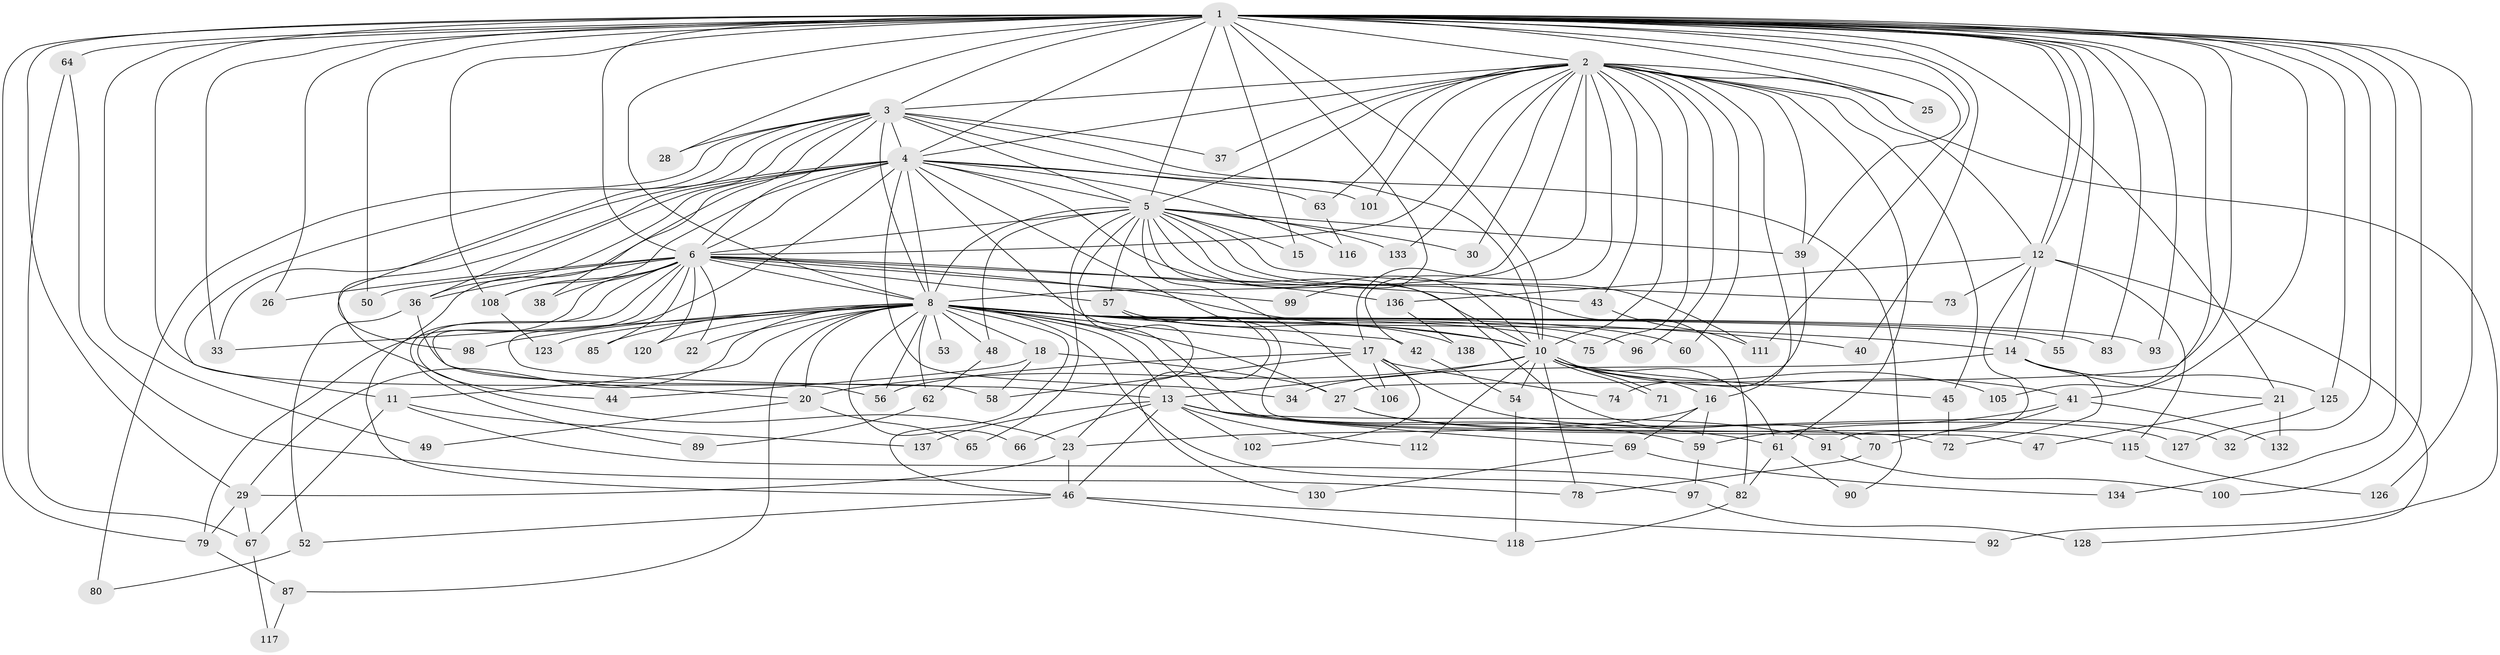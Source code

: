 // Generated by graph-tools (version 1.1) at 2025/51/02/27/25 19:51:47]
// undirected, 108 vertices, 248 edges
graph export_dot {
graph [start="1"]
  node [color=gray90,style=filled];
  1 [super="+7"];
  2 [super="+129"];
  3 [super="+24"];
  4 [super="+107"];
  5 [super="+35"];
  6 [super="+110"];
  8 [super="+9"];
  10 [super="+51"];
  11 [super="+94"];
  12 [super="+81"];
  13 [super="+77"];
  14 [super="+19"];
  15;
  16;
  17;
  18 [super="+76"];
  20 [super="+31"];
  21;
  22;
  23 [super="+119"];
  25;
  26;
  27;
  28;
  29 [super="+121"];
  30;
  32;
  33 [super="+124"];
  34;
  36 [super="+109"];
  37;
  38;
  39 [super="+113"];
  40;
  41 [super="+88"];
  42;
  43 [super="+131"];
  44;
  45;
  46 [super="+103"];
  47;
  48;
  49;
  50;
  52;
  53;
  54;
  55;
  56 [super="+122"];
  57 [super="+95"];
  58 [super="+114"];
  59;
  60;
  61;
  62;
  63;
  64 [super="+104"];
  65;
  66;
  67 [super="+68"];
  69;
  70;
  71;
  72 [super="+84"];
  73;
  74;
  75;
  78;
  79 [super="+86"];
  80;
  82 [super="+135"];
  83;
  85;
  87;
  89;
  90;
  91;
  92;
  93;
  96;
  97;
  98;
  99;
  100;
  101;
  102;
  105;
  106;
  108;
  111;
  112;
  115;
  116;
  117;
  118;
  120;
  123;
  125;
  126;
  127;
  128;
  130;
  132;
  133;
  134;
  136;
  137;
  138;
  1 -- 2 [weight=2];
  1 -- 3 [weight=3];
  1 -- 4 [weight=2];
  1 -- 5 [weight=2];
  1 -- 6 [weight=2];
  1 -- 8 [weight=4];
  1 -- 10 [weight=2];
  1 -- 12;
  1 -- 12;
  1 -- 25;
  1 -- 27;
  1 -- 29;
  1 -- 32;
  1 -- 40;
  1 -- 56;
  1 -- 64 [weight=2];
  1 -- 93;
  1 -- 100;
  1 -- 105;
  1 -- 108;
  1 -- 111;
  1 -- 126;
  1 -- 134;
  1 -- 15;
  1 -- 83;
  1 -- 21;
  1 -- 26;
  1 -- 28;
  1 -- 99;
  1 -- 39;
  1 -- 41;
  1 -- 49;
  1 -- 50;
  1 -- 55;
  1 -- 125;
  1 -- 79;
  1 -- 33;
  2 -- 3;
  2 -- 4;
  2 -- 5;
  2 -- 6;
  2 -- 8 [weight=2];
  2 -- 10;
  2 -- 16;
  2 -- 17;
  2 -- 25;
  2 -- 30;
  2 -- 37;
  2 -- 39;
  2 -- 42;
  2 -- 43;
  2 -- 45;
  2 -- 60;
  2 -- 63;
  2 -- 75;
  2 -- 92;
  2 -- 96;
  2 -- 101;
  2 -- 133;
  2 -- 61;
  2 -- 12;
  3 -- 4;
  3 -- 5;
  3 -- 6;
  3 -- 8 [weight=2];
  3 -- 10;
  3 -- 11;
  3 -- 28;
  3 -- 36;
  3 -- 37;
  3 -- 38;
  3 -- 80;
  3 -- 90;
  3 -- 98;
  4 -- 5;
  4 -- 6;
  4 -- 8 [weight=2];
  4 -- 10;
  4 -- 33;
  4 -- 34;
  4 -- 46;
  4 -- 47;
  4 -- 63;
  4 -- 101;
  4 -- 108;
  4 -- 116;
  4 -- 23;
  4 -- 13;
  4 -- 36;
  4 -- 72;
  5 -- 6;
  5 -- 8 [weight=3];
  5 -- 10;
  5 -- 15;
  5 -- 23;
  5 -- 30;
  5 -- 48;
  5 -- 57 [weight=2];
  5 -- 73;
  5 -- 106;
  5 -- 111;
  5 -- 133;
  5 -- 65;
  5 -- 82;
  5 -- 70;
  5 -- 39;
  6 -- 8 [weight=2];
  6 -- 10;
  6 -- 22;
  6 -- 26;
  6 -- 36;
  6 -- 38;
  6 -- 43;
  6 -- 44;
  6 -- 50;
  6 -- 57;
  6 -- 79;
  6 -- 85;
  6 -- 89;
  6 -- 99;
  6 -- 120;
  6 -- 136;
  6 -- 20;
  6 -- 108;
  8 -- 10 [weight=3];
  8 -- 14;
  8 -- 17;
  8 -- 18 [weight=2];
  8 -- 20;
  8 -- 27;
  8 -- 33;
  8 -- 42;
  8 -- 48;
  8 -- 53 [weight=2];
  8 -- 66;
  8 -- 75;
  8 -- 87;
  8 -- 96;
  8 -- 97;
  8 -- 98;
  8 -- 123;
  8 -- 69;
  8 -- 11;
  8 -- 13;
  8 -- 83;
  8 -- 85;
  8 -- 22;
  8 -- 93;
  8 -- 29;
  8 -- 40;
  8 -- 55;
  8 -- 120;
  8 -- 60;
  8 -- 62;
  8 -- 56;
  8 -- 46;
  10 -- 13;
  10 -- 16;
  10 -- 20;
  10 -- 41;
  10 -- 45;
  10 -- 54;
  10 -- 61;
  10 -- 71;
  10 -- 71;
  10 -- 78;
  10 -- 105;
  10 -- 112;
  11 -- 137;
  11 -- 82;
  11 -- 67;
  12 -- 14 [weight=2];
  12 -- 73;
  12 -- 115;
  12 -- 128;
  12 -- 136;
  12 -- 91;
  13 -- 46;
  13 -- 59;
  13 -- 61;
  13 -- 66;
  13 -- 112;
  13 -- 137;
  13 -- 91;
  13 -- 102;
  14 -- 34;
  14 -- 72;
  14 -- 125;
  14 -- 21;
  16 -- 23;
  16 -- 59;
  16 -- 69;
  17 -- 56;
  17 -- 58;
  17 -- 74;
  17 -- 102;
  17 -- 106;
  17 -- 127;
  18 -- 44;
  18 -- 58;
  18 -- 27;
  20 -- 49;
  20 -- 65;
  21 -- 47;
  21 -- 132;
  23 -- 29;
  23 -- 46;
  27 -- 32;
  27 -- 115;
  29 -- 67;
  29 -- 79;
  36 -- 52;
  36 -- 58;
  39 -- 74;
  41 -- 70;
  41 -- 132;
  41 -- 59;
  42 -- 54;
  43 -- 111;
  45 -- 72;
  46 -- 52;
  46 -- 92;
  46 -- 118;
  48 -- 62;
  52 -- 80;
  54 -- 118;
  57 -- 130;
  57 -- 138;
  59 -- 97;
  61 -- 82;
  61 -- 90;
  62 -- 89;
  63 -- 116;
  64 -- 67;
  64 -- 78;
  67 -- 117;
  69 -- 130;
  69 -- 134;
  70 -- 78;
  79 -- 87;
  82 -- 118;
  87 -- 117;
  91 -- 100;
  97 -- 128;
  108 -- 123;
  115 -- 126;
  125 -- 127;
  136 -- 138;
}
